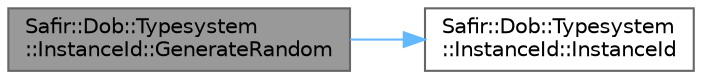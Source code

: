 digraph "Safir::Dob::Typesystem::InstanceId::GenerateRandom"
{
 // LATEX_PDF_SIZE
  bgcolor="transparent";
  edge [fontname=Helvetica,fontsize=10,labelfontname=Helvetica,labelfontsize=10];
  node [fontname=Helvetica,fontsize=10,shape=box,height=0.2,width=0.4];
  rankdir="LR";
  Node1 [label="Safir::Dob::Typesystem\l::InstanceId::GenerateRandom",height=0.2,width=0.4,color="gray40", fillcolor="grey60", style="filled", fontcolor="black",tooltip="Returns a random instance id."];
  Node1 -> Node2 [color="steelblue1",style="solid"];
  Node2 [label="Safir::Dob::Typesystem\l::InstanceId::InstanceId",height=0.2,width=0.4,color="grey40", fillcolor="white", style="filled",URL="$a01487.html#a1980d68352e94cdee611948d040d5b04",tooltip="Default constructor."];
}
